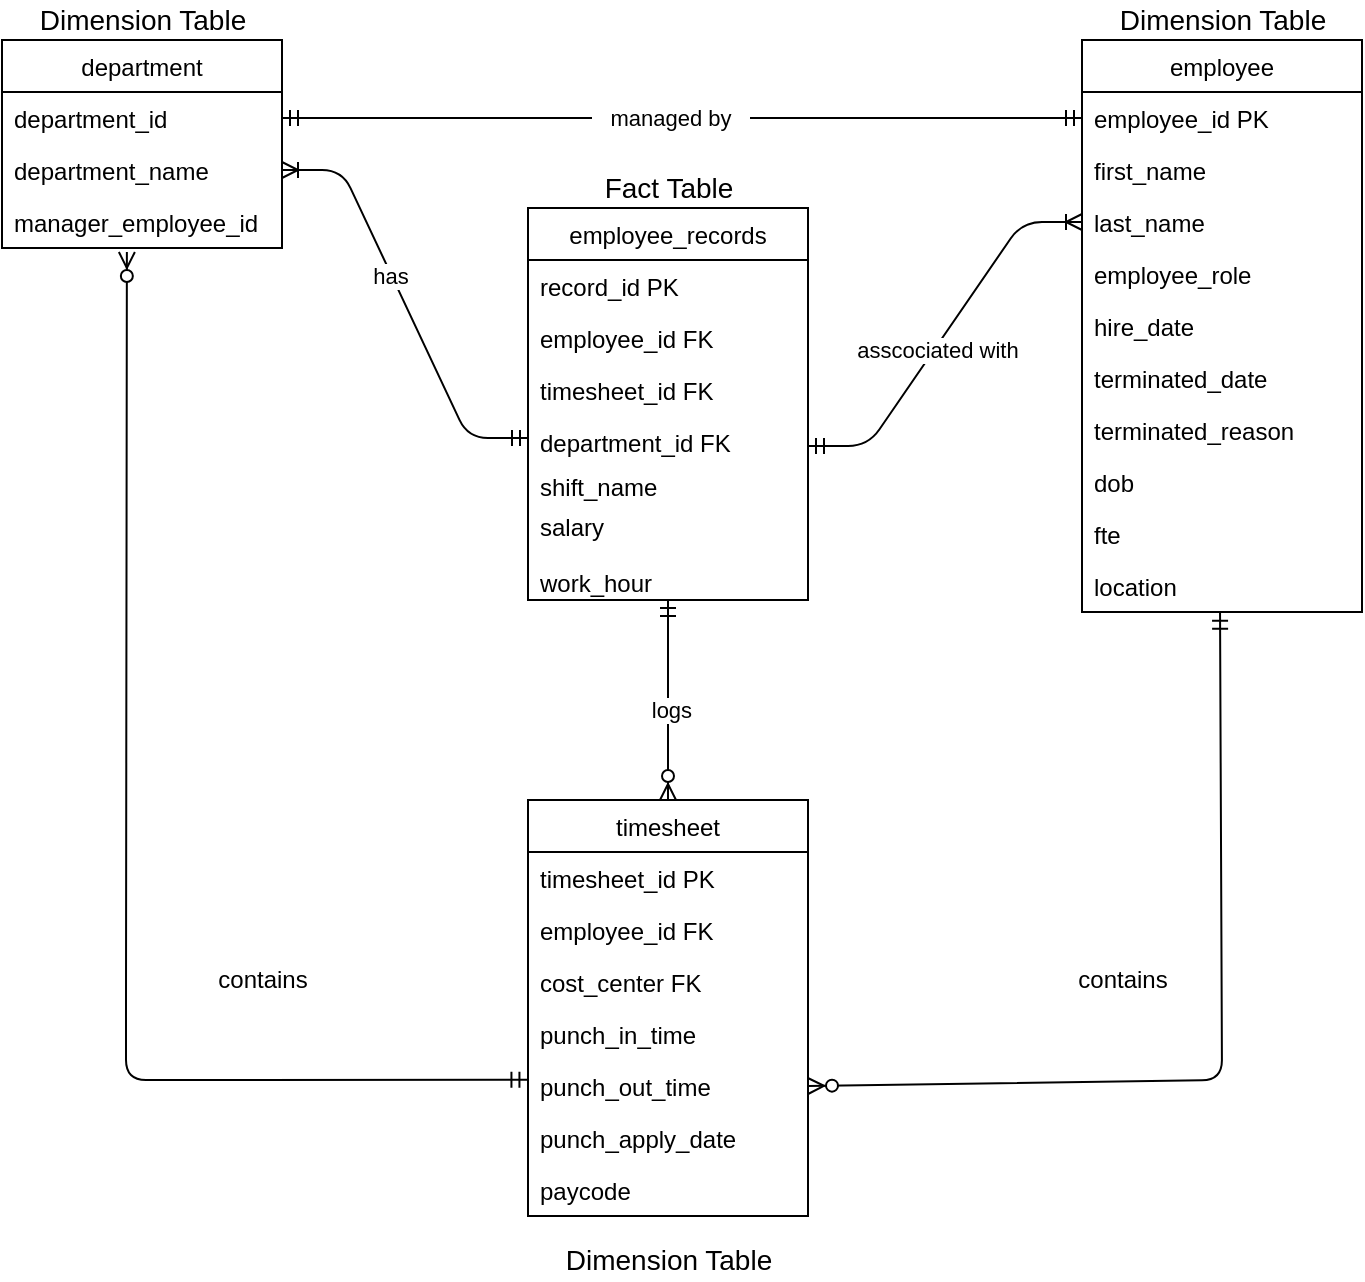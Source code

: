 <mxfile version="15.1.4" type="device"><diagram id="qBIGVreETJCY0qBi5uuP" name="Page-1"><mxGraphModel dx="1221" dy="634" grid="1" gridSize="10" guides="1" tooltips="1" connect="1" arrows="1" fold="1" page="1" pageScale="1" pageWidth="827" pageHeight="1169" math="0" shadow="0"><root><mxCell id="0"/><mxCell id="1" parent="0"/><mxCell id="NiNC5PD55eEqNTgZ0jzD-1" value="employee_records" style="swimlane;fontStyle=0;childLayout=stackLayout;horizontal=1;startSize=26;horizontalStack=0;resizeParent=1;resizeParentMax=0;resizeLast=0;collapsible=1;marginBottom=0;" vertex="1" parent="1"><mxGeometry x="353" y="164" width="140" height="196" as="geometry"/></mxCell><mxCell id="NiNC5PD55eEqNTgZ0jzD-66" value="record_id PK" style="text;strokeColor=none;fillColor=none;align=left;verticalAlign=top;spacingLeft=4;spacingRight=4;overflow=hidden;rotatable=0;points=[[0,0.5],[1,0.5]];portConstraint=eastwest;" vertex="1" parent="NiNC5PD55eEqNTgZ0jzD-1"><mxGeometry y="26" width="140" height="26" as="geometry"/></mxCell><mxCell id="NiNC5PD55eEqNTgZ0jzD-2" value="employee_id FK&#10;" style="text;strokeColor=none;fillColor=none;align=left;verticalAlign=top;spacingLeft=4;spacingRight=4;overflow=hidden;rotatable=0;points=[[0,0.5],[1,0.5]];portConstraint=eastwest;" vertex="1" parent="NiNC5PD55eEqNTgZ0jzD-1"><mxGeometry y="52" width="140" height="26" as="geometry"/></mxCell><mxCell id="NiNC5PD55eEqNTgZ0jzD-3" value="timesheet_id FK" style="text;strokeColor=none;fillColor=none;align=left;verticalAlign=top;spacingLeft=4;spacingRight=4;overflow=hidden;rotatable=0;points=[[0,0.5],[1,0.5]];portConstraint=eastwest;" vertex="1" parent="NiNC5PD55eEqNTgZ0jzD-1"><mxGeometry y="78" width="140" height="26" as="geometry"/></mxCell><mxCell id="NiNC5PD55eEqNTgZ0jzD-4" value="department_id FK" style="text;strokeColor=none;fillColor=none;align=left;verticalAlign=top;spacingLeft=4;spacingRight=4;overflow=hidden;rotatable=0;points=[[0,0.5],[1,0.5]];portConstraint=eastwest;" vertex="1" parent="NiNC5PD55eEqNTgZ0jzD-1"><mxGeometry y="104" width="140" height="22" as="geometry"/></mxCell><mxCell id="NiNC5PD55eEqNTgZ0jzD-29" value="shift_name" style="text;strokeColor=none;fillColor=none;align=left;verticalAlign=top;spacingLeft=4;spacingRight=4;overflow=hidden;rotatable=0;points=[[0,0.5],[1,0.5]];portConstraint=eastwest;" vertex="1" parent="NiNC5PD55eEqNTgZ0jzD-1"><mxGeometry y="126" width="140" height="20" as="geometry"/></mxCell><mxCell id="NiNC5PD55eEqNTgZ0jzD-31" value="salary" style="text;strokeColor=none;fillColor=none;align=left;verticalAlign=top;spacingLeft=4;spacingRight=4;overflow=hidden;rotatable=0;points=[[0,0.5],[1,0.5]];portConstraint=eastwest;" vertex="1" parent="NiNC5PD55eEqNTgZ0jzD-1"><mxGeometry y="146" width="140" height="28" as="geometry"/></mxCell><mxCell id="NiNC5PD55eEqNTgZ0jzD-78" value="work_hour" style="text;strokeColor=none;fillColor=none;align=left;verticalAlign=top;spacingLeft=4;spacingRight=4;overflow=hidden;rotatable=0;points=[[0,0.5],[1,0.5]];portConstraint=eastwest;" vertex="1" parent="NiNC5PD55eEqNTgZ0jzD-1"><mxGeometry y="174" width="140" height="22" as="geometry"/></mxCell><mxCell id="NiNC5PD55eEqNTgZ0jzD-5" value="department" style="swimlane;fontStyle=0;childLayout=stackLayout;horizontal=1;startSize=26;horizontalStack=0;resizeParent=1;resizeParentMax=0;resizeLast=0;collapsible=1;marginBottom=0;" vertex="1" parent="1"><mxGeometry x="90" y="80" width="140" height="104" as="geometry"/></mxCell><mxCell id="NiNC5PD55eEqNTgZ0jzD-6" value="department_id" style="text;strokeColor=none;fillColor=none;align=left;verticalAlign=top;spacingLeft=4;spacingRight=4;overflow=hidden;rotatable=0;points=[[0,0.5],[1,0.5]];portConstraint=eastwest;" vertex="1" parent="NiNC5PD55eEqNTgZ0jzD-5"><mxGeometry y="26" width="140" height="26" as="geometry"/></mxCell><mxCell id="NiNC5PD55eEqNTgZ0jzD-7" value="department_name" style="text;strokeColor=none;fillColor=none;align=left;verticalAlign=top;spacingLeft=4;spacingRight=4;overflow=hidden;rotatable=0;points=[[0,0.5],[1,0.5]];portConstraint=eastwest;" vertex="1" parent="NiNC5PD55eEqNTgZ0jzD-5"><mxGeometry y="52" width="140" height="26" as="geometry"/></mxCell><mxCell id="NiNC5PD55eEqNTgZ0jzD-8" value="manager_employee_id" style="text;strokeColor=none;fillColor=none;align=left;verticalAlign=top;spacingLeft=4;spacingRight=4;overflow=hidden;rotatable=0;points=[[0,0.5],[1,0.5]];portConstraint=eastwest;" vertex="1" parent="NiNC5PD55eEqNTgZ0jzD-5"><mxGeometry y="78" width="140" height="26" as="geometry"/></mxCell><mxCell id="NiNC5PD55eEqNTgZ0jzD-9" value="employee" style="swimlane;fontStyle=0;childLayout=stackLayout;horizontal=1;startSize=26;horizontalStack=0;resizeParent=1;resizeParentMax=0;resizeLast=0;collapsible=1;marginBottom=0;" vertex="1" parent="1"><mxGeometry x="630" y="80" width="140" height="286" as="geometry"/></mxCell><mxCell id="NiNC5PD55eEqNTgZ0jzD-10" value="employee_id PK" style="text;strokeColor=none;fillColor=none;align=left;verticalAlign=top;spacingLeft=4;spacingRight=4;overflow=hidden;rotatable=0;points=[[0,0.5],[1,0.5]];portConstraint=eastwest;" vertex="1" parent="NiNC5PD55eEqNTgZ0jzD-9"><mxGeometry y="26" width="140" height="26" as="geometry"/></mxCell><mxCell id="NiNC5PD55eEqNTgZ0jzD-11" value="first_name" style="text;strokeColor=none;fillColor=none;align=left;verticalAlign=top;spacingLeft=4;spacingRight=4;overflow=hidden;rotatable=0;points=[[0,0.5],[1,0.5]];portConstraint=eastwest;" vertex="1" parent="NiNC5PD55eEqNTgZ0jzD-9"><mxGeometry y="52" width="140" height="26" as="geometry"/></mxCell><mxCell id="NiNC5PD55eEqNTgZ0jzD-12" value="last_name" style="text;strokeColor=none;fillColor=none;align=left;verticalAlign=top;spacingLeft=4;spacingRight=4;overflow=hidden;rotatable=0;points=[[0,0.5],[1,0.5]];portConstraint=eastwest;" vertex="1" parent="NiNC5PD55eEqNTgZ0jzD-9"><mxGeometry y="78" width="140" height="26" as="geometry"/></mxCell><mxCell id="NiNC5PD55eEqNTgZ0jzD-32" value="employee_role" style="text;strokeColor=none;fillColor=none;align=left;verticalAlign=top;spacingLeft=4;spacingRight=4;overflow=hidden;rotatable=0;points=[[0,0.5],[1,0.5]];portConstraint=eastwest;" vertex="1" parent="NiNC5PD55eEqNTgZ0jzD-9"><mxGeometry y="104" width="140" height="26" as="geometry"/></mxCell><mxCell id="NiNC5PD55eEqNTgZ0jzD-33" value="hire_date" style="text;strokeColor=none;fillColor=none;align=left;verticalAlign=top;spacingLeft=4;spacingRight=4;overflow=hidden;rotatable=0;points=[[0,0.5],[1,0.5]];portConstraint=eastwest;" vertex="1" parent="NiNC5PD55eEqNTgZ0jzD-9"><mxGeometry y="130" width="140" height="26" as="geometry"/></mxCell><mxCell id="NiNC5PD55eEqNTgZ0jzD-34" value="terminated_date" style="text;strokeColor=none;fillColor=none;align=left;verticalAlign=top;spacingLeft=4;spacingRight=4;overflow=hidden;rotatable=0;points=[[0,0.5],[1,0.5]];portConstraint=eastwest;" vertex="1" parent="NiNC5PD55eEqNTgZ0jzD-9"><mxGeometry y="156" width="140" height="26" as="geometry"/></mxCell><mxCell id="NiNC5PD55eEqNTgZ0jzD-35" value="terminated_reason    " style="text;strokeColor=none;fillColor=none;align=left;verticalAlign=top;spacingLeft=4;spacingRight=4;overflow=hidden;rotatable=0;points=[[0,0.5],[1,0.5]];portConstraint=eastwest;" vertex="1" parent="NiNC5PD55eEqNTgZ0jzD-9"><mxGeometry y="182" width="140" height="26" as="geometry"/></mxCell><mxCell id="NiNC5PD55eEqNTgZ0jzD-36" value="dob" style="text;strokeColor=none;fillColor=none;align=left;verticalAlign=top;spacingLeft=4;spacingRight=4;overflow=hidden;rotatable=0;points=[[0,0.5],[1,0.5]];portConstraint=eastwest;" vertex="1" parent="NiNC5PD55eEqNTgZ0jzD-9"><mxGeometry y="208" width="140" height="26" as="geometry"/></mxCell><mxCell id="NiNC5PD55eEqNTgZ0jzD-37" value="fte" style="text;strokeColor=none;fillColor=none;align=left;verticalAlign=top;spacingLeft=4;spacingRight=4;overflow=hidden;rotatable=0;points=[[0,0.5],[1,0.5]];portConstraint=eastwest;" vertex="1" parent="NiNC5PD55eEqNTgZ0jzD-9"><mxGeometry y="234" width="140" height="26" as="geometry"/></mxCell><mxCell id="NiNC5PD55eEqNTgZ0jzD-38" value="location" style="text;strokeColor=none;fillColor=none;align=left;verticalAlign=top;spacingLeft=4;spacingRight=4;overflow=hidden;rotatable=0;points=[[0,0.5],[1,0.5]];portConstraint=eastwest;" vertex="1" parent="NiNC5PD55eEqNTgZ0jzD-9"><mxGeometry y="260" width="140" height="26" as="geometry"/></mxCell><mxCell id="NiNC5PD55eEqNTgZ0jzD-24" value="&lt;font style=&quot;font-size: 14px&quot;&gt;Dimension Table&lt;/font&gt;" style="text;html=1;align=center;verticalAlign=middle;resizable=0;points=[];autosize=1;strokeColor=none;fillColor=none;" vertex="1" parent="1"><mxGeometry x="640" y="60" width="120" height="20" as="geometry"/></mxCell><mxCell id="NiNC5PD55eEqNTgZ0jzD-25" value="&lt;font style=&quot;font-size: 14px&quot;&gt;Fact Table&lt;/font&gt;" style="text;html=1;align=center;verticalAlign=middle;resizable=0;points=[];autosize=1;strokeColor=none;fillColor=none;" vertex="1" parent="1"><mxGeometry x="383" y="144" width="80" height="20" as="geometry"/></mxCell><mxCell id="NiNC5PD55eEqNTgZ0jzD-26" value="&lt;font style=&quot;font-size: 14px&quot;&gt;Dimension Table&lt;/font&gt;" style="text;html=1;align=center;verticalAlign=middle;resizable=0;points=[];autosize=1;strokeColor=none;fillColor=none;" vertex="1" parent="1"><mxGeometry x="100" y="60" width="120" height="20" as="geometry"/></mxCell><mxCell id="NiNC5PD55eEqNTgZ0jzD-27" value="&lt;font style=&quot;font-size: 14px&quot;&gt;Dimension Table&lt;/font&gt;" style="text;html=1;align=center;verticalAlign=middle;resizable=0;points=[];autosize=1;strokeColor=none;fillColor=none;" vertex="1" parent="1"><mxGeometry x="363" y="680" width="120" height="20" as="geometry"/></mxCell><mxCell id="NiNC5PD55eEqNTgZ0jzD-49" value="timesheet" style="swimlane;fontStyle=0;childLayout=stackLayout;horizontal=1;startSize=26;horizontalStack=0;resizeParent=1;resizeParentMax=0;resizeLast=0;collapsible=1;marginBottom=0;" vertex="1" parent="1"><mxGeometry x="353" y="460" width="140" height="208" as="geometry"/></mxCell><mxCell id="NiNC5PD55eEqNTgZ0jzD-50" value="timesheet_id PK" style="text;strokeColor=none;fillColor=none;align=left;verticalAlign=top;spacingLeft=4;spacingRight=4;overflow=hidden;rotatable=0;points=[[0,0.5],[1,0.5]];portConstraint=eastwest;" vertex="1" parent="NiNC5PD55eEqNTgZ0jzD-49"><mxGeometry y="26" width="140" height="26" as="geometry"/></mxCell><mxCell id="NiNC5PD55eEqNTgZ0jzD-51" value="employee_id FK" style="text;strokeColor=none;fillColor=none;align=left;verticalAlign=top;spacingLeft=4;spacingRight=4;overflow=hidden;rotatable=0;points=[[0,0.5],[1,0.5]];portConstraint=eastwest;" vertex="1" parent="NiNC5PD55eEqNTgZ0jzD-49"><mxGeometry y="52" width="140" height="26" as="geometry"/></mxCell><mxCell id="NiNC5PD55eEqNTgZ0jzD-52" value="cost_center FK" style="text;strokeColor=none;fillColor=none;align=left;verticalAlign=top;spacingLeft=4;spacingRight=4;overflow=hidden;rotatable=0;points=[[0,0.5],[1,0.5]];portConstraint=eastwest;" vertex="1" parent="NiNC5PD55eEqNTgZ0jzD-49"><mxGeometry y="78" width="140" height="26" as="geometry"/></mxCell><mxCell id="NiNC5PD55eEqNTgZ0jzD-53" value="punch_in_time" style="text;strokeColor=none;fillColor=none;align=left;verticalAlign=top;spacingLeft=4;spacingRight=4;overflow=hidden;rotatable=0;points=[[0,0.5],[1,0.5]];portConstraint=eastwest;" vertex="1" parent="NiNC5PD55eEqNTgZ0jzD-49"><mxGeometry y="104" width="140" height="26" as="geometry"/></mxCell><mxCell id="NiNC5PD55eEqNTgZ0jzD-54" value="punch_out_time" style="text;strokeColor=none;fillColor=none;align=left;verticalAlign=top;spacingLeft=4;spacingRight=4;overflow=hidden;rotatable=0;points=[[0,0.5],[1,0.5]];portConstraint=eastwest;" vertex="1" parent="NiNC5PD55eEqNTgZ0jzD-49"><mxGeometry y="130" width="140" height="26" as="geometry"/></mxCell><mxCell id="NiNC5PD55eEqNTgZ0jzD-55" value="punch_apply_date" style="text;strokeColor=none;fillColor=none;align=left;verticalAlign=top;spacingLeft=4;spacingRight=4;overflow=hidden;rotatable=0;points=[[0,0.5],[1,0.5]];portConstraint=eastwest;" vertex="1" parent="NiNC5PD55eEqNTgZ0jzD-49"><mxGeometry y="156" width="140" height="26" as="geometry"/></mxCell><mxCell id="NiNC5PD55eEqNTgZ0jzD-56" value="paycode" style="text;strokeColor=none;fillColor=none;align=left;verticalAlign=top;spacingLeft=4;spacingRight=4;overflow=hidden;rotatable=0;points=[[0,0.5],[1,0.5]];portConstraint=eastwest;" vertex="1" parent="NiNC5PD55eEqNTgZ0jzD-49"><mxGeometry y="182" width="140" height="26" as="geometry"/></mxCell><mxCell id="NiNC5PD55eEqNTgZ0jzD-58" value="" style="edgeStyle=entityRelationEdgeStyle;fontSize=12;html=1;endArrow=ERoneToMany;startArrow=ERmandOne;entryX=0;entryY=0.5;entryDx=0;entryDy=0;" edge="1" parent="1" target="NiNC5PD55eEqNTgZ0jzD-12"><mxGeometry width="100" height="100" relative="1" as="geometry"><mxPoint x="493" y="283" as="sourcePoint"/><mxPoint x="593" y="183" as="targetPoint"/></mxGeometry></mxCell><mxCell id="NiNC5PD55eEqNTgZ0jzD-74" value="asscociated with&amp;nbsp;" style="edgeLabel;html=1;align=center;verticalAlign=middle;resizable=0;points=[];" vertex="1" connectable="0" parent="NiNC5PD55eEqNTgZ0jzD-58"><mxGeometry x="-0.087" y="-2" relative="1" as="geometry"><mxPoint as="offset"/></mxGeometry></mxCell><mxCell id="NiNC5PD55eEqNTgZ0jzD-59" value="" style="fontSize=12;html=1;endArrow=ERzeroToMany;startArrow=ERmandOne;entryX=0.5;entryY=0;entryDx=0;entryDy=0;" edge="1" parent="1" target="NiNC5PD55eEqNTgZ0jzD-49"><mxGeometry width="100" height="100" relative="1" as="geometry"><mxPoint x="423" y="360" as="sourcePoint"/><mxPoint x="421" y="410" as="targetPoint"/><Array as="points"><mxPoint x="423" y="380"/></Array></mxGeometry></mxCell><mxCell id="NiNC5PD55eEqNTgZ0jzD-67" value="" style="fontSize=12;html=1;endArrow=ERzeroToMany;startArrow=ERmandOne;entryX=0.446;entryY=1.077;entryDx=0;entryDy=0;entryPerimeter=0;exitX=-0.002;exitY=0.38;exitDx=0;exitDy=0;exitPerimeter=0;" edge="1" parent="1" source="NiNC5PD55eEqNTgZ0jzD-54" target="NiNC5PD55eEqNTgZ0jzD-8"><mxGeometry width="100" height="100" relative="1" as="geometry"><mxPoint x="350" y="560" as="sourcePoint"/><mxPoint x="159.29" y="442" as="targetPoint"/><Array as="points"><mxPoint x="152" y="600"/><mxPoint x="152" y="560"/></Array></mxGeometry></mxCell><mxCell id="NiNC5PD55eEqNTgZ0jzD-68" value="" style="fontSize=12;html=1;endArrow=ERzeroToMany;startArrow=ERmandOne;entryX=1;entryY=0.5;entryDx=0;entryDy=0;exitX=0.493;exitY=1.014;exitDx=0;exitDy=0;exitPerimeter=0;" edge="1" parent="1" source="NiNC5PD55eEqNTgZ0jzD-38" target="NiNC5PD55eEqNTgZ0jzD-54"><mxGeometry width="100" height="100" relative="1" as="geometry"><mxPoint x="790" y="550" as="sourcePoint"/><mxPoint x="700.44" y="376.002" as="targetPoint"/><Array as="points"><mxPoint x="700" y="600"/></Array></mxGeometry></mxCell><mxCell id="NiNC5PD55eEqNTgZ0jzD-70" value="" style="edgeStyle=entityRelationEdgeStyle;fontSize=12;html=1;endArrow=ERoneToMany;startArrow=ERmandOne;entryX=1;entryY=0.5;entryDx=0;entryDy=0;exitX=0;exitY=0.5;exitDx=0;exitDy=0;" edge="1" parent="1" source="NiNC5PD55eEqNTgZ0jzD-4" target="NiNC5PD55eEqNTgZ0jzD-7"><mxGeometry width="100" height="100" relative="1" as="geometry"><mxPoint x="160.0" y="312" as="sourcePoint"/><mxPoint x="297" y="210.0" as="targetPoint"/></mxGeometry></mxCell><mxCell id="NiNC5PD55eEqNTgZ0jzD-73" value="&amp;nbsp; has&amp;nbsp;&amp;nbsp;" style="edgeLabel;html=1;align=center;verticalAlign=middle;resizable=0;points=[];" vertex="1" connectable="0" parent="NiNC5PD55eEqNTgZ0jzD-70"><mxGeometry x="0.161" y="2" relative="1" as="geometry"><mxPoint x="1" as="offset"/></mxGeometry></mxCell><mxCell id="NiNC5PD55eEqNTgZ0jzD-71" value="" style="fontSize=12;html=1;endArrow=ERmandOne;startArrow=ERmandOne;entryX=0;entryY=0.5;entryDx=0;entryDy=0;exitX=1;exitY=0.5;exitDx=0;exitDy=0;" edge="1" parent="1" source="NiNC5PD55eEqNTgZ0jzD-6" target="NiNC5PD55eEqNTgZ0jzD-10"><mxGeometry width="100" height="100" relative="1" as="geometry"><mxPoint x="230" y="110" as="sourcePoint"/><mxPoint x="330" y="10" as="targetPoint"/></mxGeometry></mxCell><mxCell id="NiNC5PD55eEqNTgZ0jzD-72" value="&amp;nbsp; &amp;nbsp;managed by&amp;nbsp; &amp;nbsp;" style="edgeLabel;html=1;align=center;verticalAlign=middle;resizable=0;points=[];" vertex="1" connectable="0" parent="NiNC5PD55eEqNTgZ0jzD-71"><mxGeometry x="-0.117" y="5" relative="1" as="geometry"><mxPoint x="17" y="5" as="offset"/></mxGeometry></mxCell><mxCell id="NiNC5PD55eEqNTgZ0jzD-75" value="logs&amp;nbsp;" style="edgeLabel;html=1;align=center;verticalAlign=middle;resizable=0;points=[];" vertex="1" connectable="0" parent="1"><mxGeometry x="422.997" y="429.995" as="geometry"><mxPoint x="3" y="-15" as="offset"/></mxGeometry></mxCell><mxCell id="NiNC5PD55eEqNTgZ0jzD-76" value="contains" style="text;html=1;align=center;verticalAlign=middle;resizable=0;points=[];autosize=1;strokeColor=none;fillColor=none;" vertex="1" parent="1"><mxGeometry x="620" y="540" width="60" height="20" as="geometry"/></mxCell><mxCell id="NiNC5PD55eEqNTgZ0jzD-77" value="contains" style="text;html=1;align=center;verticalAlign=middle;resizable=0;points=[];autosize=1;strokeColor=none;fillColor=none;" vertex="1" parent="1"><mxGeometry x="190" y="540" width="60" height="20" as="geometry"/></mxCell></root></mxGraphModel></diagram></mxfile>